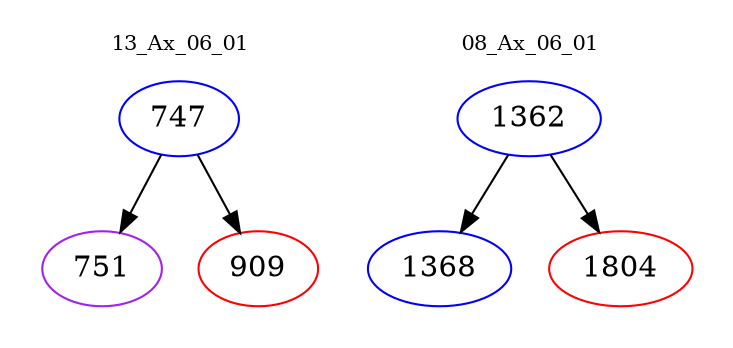 digraph{
subgraph cluster_0 {
color = white
label = "13_Ax_06_01";
fontsize=10;
T0_747 [label="747", color="blue"]
T0_747 -> T0_751 [color="black"]
T0_751 [label="751", color="purple"]
T0_747 -> T0_909 [color="black"]
T0_909 [label="909", color="red"]
}
subgraph cluster_1 {
color = white
label = "08_Ax_06_01";
fontsize=10;
T1_1362 [label="1362", color="blue"]
T1_1362 -> T1_1368 [color="black"]
T1_1368 [label="1368", color="blue"]
T1_1362 -> T1_1804 [color="black"]
T1_1804 [label="1804", color="red"]
}
}
